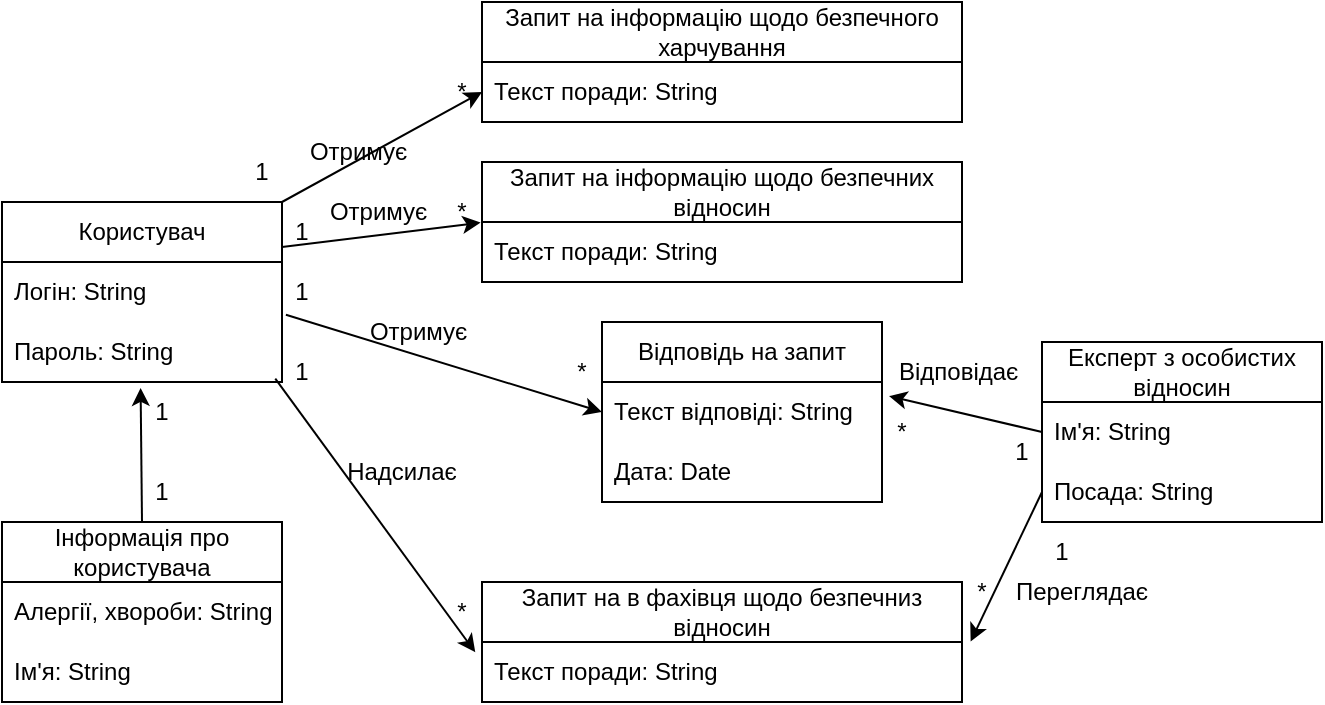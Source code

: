 <mxfile version="22.0.4" type="device">
  <diagram name="Сторінка-1" id="bS0xgw-7xqpIriVWnLNJ">
    <mxGraphModel dx="841" dy="425" grid="1" gridSize="10" guides="1" tooltips="1" connect="1" arrows="1" fold="1" page="1" pageScale="1" pageWidth="827" pageHeight="1169" math="0" shadow="0">
      <root>
        <mxCell id="0" />
        <mxCell id="1" parent="0" />
        <mxCell id="N5lcbvtNIEOkaNfs0JSh-1" value="Користувач" style="swimlane;fontStyle=0;childLayout=stackLayout;horizontal=1;startSize=30;horizontalStack=0;resizeParent=1;resizeParentMax=0;resizeLast=0;collapsible=1;marginBottom=0;whiteSpace=wrap;html=1;" vertex="1" parent="1">
          <mxGeometry x="70" y="190" width="140" height="90" as="geometry" />
        </mxCell>
        <mxCell id="N5lcbvtNIEOkaNfs0JSh-2" value="Логін: String" style="text;strokeColor=none;fillColor=none;align=left;verticalAlign=middle;spacingLeft=4;spacingRight=4;overflow=hidden;points=[[0,0.5],[1,0.5]];portConstraint=eastwest;rotatable=0;whiteSpace=wrap;html=1;" vertex="1" parent="N5lcbvtNIEOkaNfs0JSh-1">
          <mxGeometry y="30" width="140" height="30" as="geometry" />
        </mxCell>
        <mxCell id="N5lcbvtNIEOkaNfs0JSh-9" value="Пароль: String" style="text;strokeColor=none;fillColor=none;align=left;verticalAlign=middle;spacingLeft=4;spacingRight=4;overflow=hidden;points=[[0,0.5],[1,0.5]];portConstraint=eastwest;rotatable=0;whiteSpace=wrap;html=1;" vertex="1" parent="N5lcbvtNIEOkaNfs0JSh-1">
          <mxGeometry y="60" width="140" height="30" as="geometry" />
        </mxCell>
        <mxCell id="N5lcbvtNIEOkaNfs0JSh-7" value="Інформація про користувача" style="swimlane;fontStyle=0;childLayout=stackLayout;horizontal=1;startSize=30;horizontalStack=0;resizeParent=1;resizeParentMax=0;resizeLast=0;collapsible=1;marginBottom=0;whiteSpace=wrap;html=1;" vertex="1" parent="1">
          <mxGeometry x="70" y="350" width="140" height="90" as="geometry" />
        </mxCell>
        <mxCell id="N5lcbvtNIEOkaNfs0JSh-3" value="Алергії, хвороби: String" style="text;strokeColor=none;fillColor=none;align=left;verticalAlign=middle;spacingLeft=4;spacingRight=4;overflow=hidden;points=[[0,0.5],[1,0.5]];portConstraint=eastwest;rotatable=0;whiteSpace=wrap;html=1;" vertex="1" parent="N5lcbvtNIEOkaNfs0JSh-7">
          <mxGeometry y="30" width="140" height="30" as="geometry" />
        </mxCell>
        <mxCell id="N5lcbvtNIEOkaNfs0JSh-8" value="Ім&#39;я: String" style="text;strokeColor=none;fillColor=none;align=left;verticalAlign=middle;spacingLeft=4;spacingRight=4;overflow=hidden;points=[[0,0.5],[1,0.5]];portConstraint=eastwest;rotatable=0;whiteSpace=wrap;html=1;" vertex="1" parent="N5lcbvtNIEOkaNfs0JSh-7">
          <mxGeometry y="60" width="140" height="30" as="geometry" />
        </mxCell>
        <mxCell id="N5lcbvtNIEOkaNfs0JSh-11" value="" style="endArrow=classic;html=1;rounded=0;exitX=0.5;exitY=0;exitDx=0;exitDy=0;entryX=0.495;entryY=1.098;entryDx=0;entryDy=0;entryPerimeter=0;" edge="1" parent="1" source="N5lcbvtNIEOkaNfs0JSh-7" target="N5lcbvtNIEOkaNfs0JSh-9">
          <mxGeometry width="50" height="50" relative="1" as="geometry">
            <mxPoint x="390" y="270" as="sourcePoint" />
            <mxPoint x="440" y="220" as="targetPoint" />
          </mxGeometry>
        </mxCell>
        <mxCell id="N5lcbvtNIEOkaNfs0JSh-12" value="1" style="text;html=1;strokeColor=none;fillColor=none;align=center;verticalAlign=middle;whiteSpace=wrap;rounded=0;" vertex="1" parent="1">
          <mxGeometry x="120" y="320" width="60" height="30" as="geometry" />
        </mxCell>
        <mxCell id="N5lcbvtNIEOkaNfs0JSh-13" value="1" style="text;html=1;strokeColor=none;fillColor=none;align=center;verticalAlign=middle;whiteSpace=wrap;rounded=0;" vertex="1" parent="1">
          <mxGeometry x="120" y="280" width="60" height="30" as="geometry" />
        </mxCell>
        <mxCell id="N5lcbvtNIEOkaNfs0JSh-17" value="Запит на інформацію щодо безпечного харчування" style="swimlane;fontStyle=0;childLayout=stackLayout;horizontal=1;startSize=30;horizontalStack=0;resizeParent=1;resizeParentMax=0;resizeLast=0;collapsible=1;marginBottom=0;whiteSpace=wrap;html=1;" vertex="1" parent="1">
          <mxGeometry x="310" y="90" width="240" height="60" as="geometry" />
        </mxCell>
        <mxCell id="N5lcbvtNIEOkaNfs0JSh-18" value="Текст поради: String" style="text;strokeColor=none;fillColor=none;align=left;verticalAlign=middle;spacingLeft=4;spacingRight=4;overflow=hidden;points=[[0,0.5],[1,0.5]];portConstraint=eastwest;rotatable=0;whiteSpace=wrap;html=1;" vertex="1" parent="N5lcbvtNIEOkaNfs0JSh-17">
          <mxGeometry y="30" width="240" height="30" as="geometry" />
        </mxCell>
        <mxCell id="N5lcbvtNIEOkaNfs0JSh-20" value="" style="endArrow=classic;html=1;rounded=0;exitX=1;exitY=0;exitDx=0;exitDy=0;entryX=0;entryY=0.5;entryDx=0;entryDy=0;" edge="1" parent="1" source="N5lcbvtNIEOkaNfs0JSh-1" target="N5lcbvtNIEOkaNfs0JSh-18">
          <mxGeometry width="50" height="50" relative="1" as="geometry">
            <mxPoint x="301" y="297" as="sourcePoint" />
            <mxPoint x="300" y="230" as="targetPoint" />
          </mxGeometry>
        </mxCell>
        <mxCell id="N5lcbvtNIEOkaNfs0JSh-23" value="Отримує&amp;nbsp;" style="text;html=1;strokeColor=none;fillColor=none;align=center;verticalAlign=middle;whiteSpace=wrap;rounded=0;" vertex="1" parent="1">
          <mxGeometry x="220" y="150" width="60" height="30" as="geometry" />
        </mxCell>
        <mxCell id="N5lcbvtNIEOkaNfs0JSh-25" value="*" style="text;html=1;strokeColor=none;fillColor=none;align=center;verticalAlign=middle;whiteSpace=wrap;rounded=0;" vertex="1" parent="1">
          <mxGeometry x="270" y="120" width="60" height="30" as="geometry" />
        </mxCell>
        <mxCell id="N5lcbvtNIEOkaNfs0JSh-29" value="Експерт з особистих відносин" style="swimlane;fontStyle=0;childLayout=stackLayout;horizontal=1;startSize=30;horizontalStack=0;resizeParent=1;resizeParentMax=0;resizeLast=0;collapsible=1;marginBottom=0;whiteSpace=wrap;html=1;" vertex="1" parent="1">
          <mxGeometry x="590" y="260" width="140" height="90" as="geometry" />
        </mxCell>
        <mxCell id="N5lcbvtNIEOkaNfs0JSh-30" value="Ім&#39;я: String" style="text;strokeColor=none;fillColor=none;align=left;verticalAlign=middle;spacingLeft=4;spacingRight=4;overflow=hidden;points=[[0,0.5],[1,0.5]];portConstraint=eastwest;rotatable=0;whiteSpace=wrap;html=1;" vertex="1" parent="N5lcbvtNIEOkaNfs0JSh-29">
          <mxGeometry y="30" width="140" height="30" as="geometry" />
        </mxCell>
        <mxCell id="N5lcbvtNIEOkaNfs0JSh-31" value="Посада: String" style="text;strokeColor=none;fillColor=none;align=left;verticalAlign=middle;spacingLeft=4;spacingRight=4;overflow=hidden;points=[[0,0.5],[1,0.5]];portConstraint=eastwest;rotatable=0;whiteSpace=wrap;html=1;" vertex="1" parent="N5lcbvtNIEOkaNfs0JSh-29">
          <mxGeometry y="60" width="140" height="30" as="geometry" />
        </mxCell>
        <mxCell id="N5lcbvtNIEOkaNfs0JSh-38" value="Запит на інформацію щодо безпечних відносин" style="swimlane;fontStyle=0;childLayout=stackLayout;horizontal=1;startSize=30;horizontalStack=0;resizeParent=1;resizeParentMax=0;resizeLast=0;collapsible=1;marginBottom=0;whiteSpace=wrap;html=1;" vertex="1" parent="1">
          <mxGeometry x="310" y="170" width="240" height="60" as="geometry" />
        </mxCell>
        <mxCell id="N5lcbvtNIEOkaNfs0JSh-39" value="Текст поради: String" style="text;strokeColor=none;fillColor=none;align=left;verticalAlign=middle;spacingLeft=4;spacingRight=4;overflow=hidden;points=[[0,0.5],[1,0.5]];portConstraint=eastwest;rotatable=0;whiteSpace=wrap;html=1;" vertex="1" parent="N5lcbvtNIEOkaNfs0JSh-38">
          <mxGeometry y="30" width="240" height="30" as="geometry" />
        </mxCell>
        <mxCell id="N5lcbvtNIEOkaNfs0JSh-40" value="Запит на в фахівця щодо безпечниз відносин" style="swimlane;fontStyle=0;childLayout=stackLayout;horizontal=1;startSize=30;horizontalStack=0;resizeParent=1;resizeParentMax=0;resizeLast=0;collapsible=1;marginBottom=0;whiteSpace=wrap;html=1;" vertex="1" parent="1">
          <mxGeometry x="310" y="380" width="240" height="60" as="geometry" />
        </mxCell>
        <mxCell id="N5lcbvtNIEOkaNfs0JSh-41" value="Текст поради: String" style="text;strokeColor=none;fillColor=none;align=left;verticalAlign=middle;spacingLeft=4;spacingRight=4;overflow=hidden;points=[[0,0.5],[1,0.5]];portConstraint=eastwest;rotatable=0;whiteSpace=wrap;html=1;" vertex="1" parent="N5lcbvtNIEOkaNfs0JSh-40">
          <mxGeometry y="30" width="240" height="30" as="geometry" />
        </mxCell>
        <mxCell id="N5lcbvtNIEOkaNfs0JSh-42" value="" style="endArrow=classic;html=1;rounded=0;entryX=-0.003;entryY=0.01;entryDx=0;entryDy=0;exitX=1;exitY=0.25;exitDx=0;exitDy=0;entryPerimeter=0;" edge="1" parent="1" source="N5lcbvtNIEOkaNfs0JSh-1" target="N5lcbvtNIEOkaNfs0JSh-39">
          <mxGeometry width="50" height="50" relative="1" as="geometry">
            <mxPoint x="310" y="300" as="sourcePoint" />
            <mxPoint x="320" y="145" as="targetPoint" />
          </mxGeometry>
        </mxCell>
        <mxCell id="N5lcbvtNIEOkaNfs0JSh-43" value="" style="endArrow=classic;html=1;rounded=0;entryX=-0.014;entryY=0.171;entryDx=0;entryDy=0;exitX=0.976;exitY=0.945;exitDx=0;exitDy=0;entryPerimeter=0;exitPerimeter=0;" edge="1" parent="1" source="N5lcbvtNIEOkaNfs0JSh-9" target="N5lcbvtNIEOkaNfs0JSh-41">
          <mxGeometry width="50" height="50" relative="1" as="geometry">
            <mxPoint x="220" y="245" as="sourcePoint" />
            <mxPoint x="319" y="210" as="targetPoint" />
          </mxGeometry>
        </mxCell>
        <mxCell id="N5lcbvtNIEOkaNfs0JSh-44" value="" style="endArrow=classic;html=1;rounded=0;exitX=1.014;exitY=0.878;exitDx=0;exitDy=0;exitPerimeter=0;entryX=0;entryY=0.5;entryDx=0;entryDy=0;" edge="1" parent="1" source="N5lcbvtNIEOkaNfs0JSh-2" target="N5lcbvtNIEOkaNfs0JSh-60">
          <mxGeometry width="50" height="50" relative="1" as="geometry">
            <mxPoint x="280" y="250" as="sourcePoint" />
            <mxPoint x="290" y="290" as="targetPoint" />
          </mxGeometry>
        </mxCell>
        <mxCell id="N5lcbvtNIEOkaNfs0JSh-46" value="1" style="text;html=1;strokeColor=none;fillColor=none;align=center;verticalAlign=middle;whiteSpace=wrap;rounded=0;" vertex="1" parent="1">
          <mxGeometry x="170" y="160" width="60" height="30" as="geometry" />
        </mxCell>
        <mxCell id="N5lcbvtNIEOkaNfs0JSh-47" value="1" style="text;html=1;strokeColor=none;fillColor=none;align=center;verticalAlign=middle;whiteSpace=wrap;rounded=0;" vertex="1" parent="1">
          <mxGeometry x="190" y="190" width="60" height="30" as="geometry" />
        </mxCell>
        <mxCell id="N5lcbvtNIEOkaNfs0JSh-48" value="1" style="text;html=1;strokeColor=none;fillColor=none;align=center;verticalAlign=middle;whiteSpace=wrap;rounded=0;" vertex="1" parent="1">
          <mxGeometry x="190" y="220" width="60" height="30" as="geometry" />
        </mxCell>
        <mxCell id="N5lcbvtNIEOkaNfs0JSh-49" value="1" style="text;html=1;strokeColor=none;fillColor=none;align=center;verticalAlign=middle;whiteSpace=wrap;rounded=0;" vertex="1" parent="1">
          <mxGeometry x="190" y="260" width="60" height="30" as="geometry" />
        </mxCell>
        <mxCell id="N5lcbvtNIEOkaNfs0JSh-50" value="*" style="text;html=1;strokeColor=none;fillColor=none;align=center;verticalAlign=middle;whiteSpace=wrap;rounded=0;" vertex="1" parent="1">
          <mxGeometry x="270" y="180" width="60" height="30" as="geometry" />
        </mxCell>
        <mxCell id="N5lcbvtNIEOkaNfs0JSh-52" value="*" style="text;html=1;strokeColor=none;fillColor=none;align=center;verticalAlign=middle;whiteSpace=wrap;rounded=0;" vertex="1" parent="1">
          <mxGeometry x="270" y="380" width="60" height="30" as="geometry" />
        </mxCell>
        <mxCell id="N5lcbvtNIEOkaNfs0JSh-55" value="" style="endArrow=classic;html=1;rounded=0;entryX=1.018;entryY=-0.007;entryDx=0;entryDy=0;exitX=0;exitY=0.5;exitDx=0;exitDy=0;entryPerimeter=0;" edge="1" parent="1" source="N5lcbvtNIEOkaNfs0JSh-31" target="N5lcbvtNIEOkaNfs0JSh-41">
          <mxGeometry width="50" height="50" relative="1" as="geometry">
            <mxPoint x="217" y="288" as="sourcePoint" />
            <mxPoint x="317" y="425" as="targetPoint" />
          </mxGeometry>
        </mxCell>
        <mxCell id="N5lcbvtNIEOkaNfs0JSh-57" value="Надсилає" style="text;html=1;strokeColor=none;fillColor=none;align=center;verticalAlign=middle;whiteSpace=wrap;rounded=0;" vertex="1" parent="1">
          <mxGeometry x="240" y="310" width="60" height="30" as="geometry" />
        </mxCell>
        <mxCell id="N5lcbvtNIEOkaNfs0JSh-58" value="Переглядає" style="text;html=1;strokeColor=none;fillColor=none;align=center;verticalAlign=middle;whiteSpace=wrap;rounded=0;" vertex="1" parent="1">
          <mxGeometry x="580" y="370" width="60" height="30" as="geometry" />
        </mxCell>
        <mxCell id="N5lcbvtNIEOkaNfs0JSh-59" value="Відповідь на запит" style="swimlane;fontStyle=0;childLayout=stackLayout;horizontal=1;startSize=30;horizontalStack=0;resizeParent=1;resizeParentMax=0;resizeLast=0;collapsible=1;marginBottom=0;whiteSpace=wrap;html=1;" vertex="1" parent="1">
          <mxGeometry x="370" y="250" width="140" height="90" as="geometry" />
        </mxCell>
        <mxCell id="N5lcbvtNIEOkaNfs0JSh-60" value="Текст відповіді: String" style="text;strokeColor=none;fillColor=none;align=left;verticalAlign=middle;spacingLeft=4;spacingRight=4;overflow=hidden;points=[[0,0.5],[1,0.5]];portConstraint=eastwest;rotatable=0;whiteSpace=wrap;html=1;" vertex="1" parent="N5lcbvtNIEOkaNfs0JSh-59">
          <mxGeometry y="30" width="140" height="30" as="geometry" />
        </mxCell>
        <mxCell id="N5lcbvtNIEOkaNfs0JSh-61" value="Дата: Date" style="text;strokeColor=none;fillColor=none;align=left;verticalAlign=middle;spacingLeft=4;spacingRight=4;overflow=hidden;points=[[0,0.5],[1,0.5]];portConstraint=eastwest;rotatable=0;whiteSpace=wrap;html=1;" vertex="1" parent="N5lcbvtNIEOkaNfs0JSh-59">
          <mxGeometry y="60" width="140" height="30" as="geometry" />
        </mxCell>
        <mxCell id="N5lcbvtNIEOkaNfs0JSh-65" value="Отримує&amp;nbsp;" style="text;html=1;strokeColor=none;fillColor=none;align=center;verticalAlign=middle;whiteSpace=wrap;rounded=0;" vertex="1" parent="1">
          <mxGeometry x="230" y="180" width="60" height="30" as="geometry" />
        </mxCell>
        <mxCell id="N5lcbvtNIEOkaNfs0JSh-66" value="Отримує&amp;nbsp;" style="text;html=1;strokeColor=none;fillColor=none;align=center;verticalAlign=middle;whiteSpace=wrap;rounded=0;" vertex="1" parent="1">
          <mxGeometry x="250" y="240" width="60" height="30" as="geometry" />
        </mxCell>
        <mxCell id="N5lcbvtNIEOkaNfs0JSh-68" value="" style="endArrow=classic;html=1;rounded=0;exitX=0;exitY=0.5;exitDx=0;exitDy=0;entryX=1.025;entryY=0.235;entryDx=0;entryDy=0;entryPerimeter=0;" edge="1" parent="1" source="N5lcbvtNIEOkaNfs0JSh-30" target="N5lcbvtNIEOkaNfs0JSh-60">
          <mxGeometry width="50" height="50" relative="1" as="geometry">
            <mxPoint x="222" y="256" as="sourcePoint" />
            <mxPoint x="380" y="335" as="targetPoint" />
          </mxGeometry>
        </mxCell>
        <mxCell id="N5lcbvtNIEOkaNfs0JSh-69" value="Відповідає&amp;nbsp;" style="text;html=1;strokeColor=none;fillColor=none;align=center;verticalAlign=middle;whiteSpace=wrap;rounded=0;" vertex="1" parent="1">
          <mxGeometry x="520" y="260" width="60" height="30" as="geometry" />
        </mxCell>
        <mxCell id="N5lcbvtNIEOkaNfs0JSh-71" value="1" style="text;html=1;strokeColor=none;fillColor=none;align=center;verticalAlign=middle;whiteSpace=wrap;rounded=0;" vertex="1" parent="1">
          <mxGeometry x="550" y="300" width="60" height="30" as="geometry" />
        </mxCell>
        <mxCell id="N5lcbvtNIEOkaNfs0JSh-72" value="1" style="text;html=1;strokeColor=none;fillColor=none;align=center;verticalAlign=middle;whiteSpace=wrap;rounded=0;" vertex="1" parent="1">
          <mxGeometry x="570" y="350" width="60" height="30" as="geometry" />
        </mxCell>
        <mxCell id="N5lcbvtNIEOkaNfs0JSh-73" value="*" style="text;html=1;strokeColor=none;fillColor=none;align=center;verticalAlign=middle;whiteSpace=wrap;rounded=0;" vertex="1" parent="1">
          <mxGeometry x="330" y="260" width="60" height="30" as="geometry" />
        </mxCell>
        <mxCell id="N5lcbvtNIEOkaNfs0JSh-74" value="*" style="text;html=1;strokeColor=none;fillColor=none;align=center;verticalAlign=middle;whiteSpace=wrap;rounded=0;" vertex="1" parent="1">
          <mxGeometry x="530" y="370" width="60" height="30" as="geometry" />
        </mxCell>
        <mxCell id="N5lcbvtNIEOkaNfs0JSh-76" value="*" style="text;html=1;strokeColor=none;fillColor=none;align=center;verticalAlign=middle;whiteSpace=wrap;rounded=0;" vertex="1" parent="1">
          <mxGeometry x="490" y="290" width="60" height="30" as="geometry" />
        </mxCell>
      </root>
    </mxGraphModel>
  </diagram>
</mxfile>
